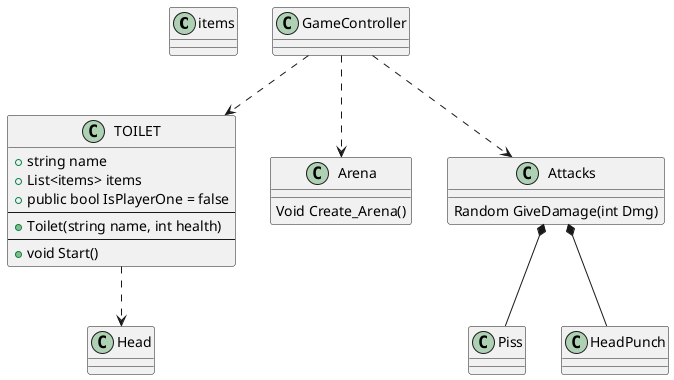 @startuml
class items{}
class GameController{
    
}

class TOILET{
    + string name
    + List<items> items
    + public bool IsPlayerOne = false
    --
    + Toilet(string name, int health)
    --
    + void Start()
}

class Piss{
}

class Head{

}
Class HeadPunch{
}

class Arena{
    Void Create_Arena()
}
class Attacks{
 Random GiveDamage(int Dmg)
}
Attacks *--  Piss
Attacks *--  HeadPunch
GameController ..> Attacks
GameController ..> Arena
GameController ..> TOILET
TOILET ..> Head
@enduml